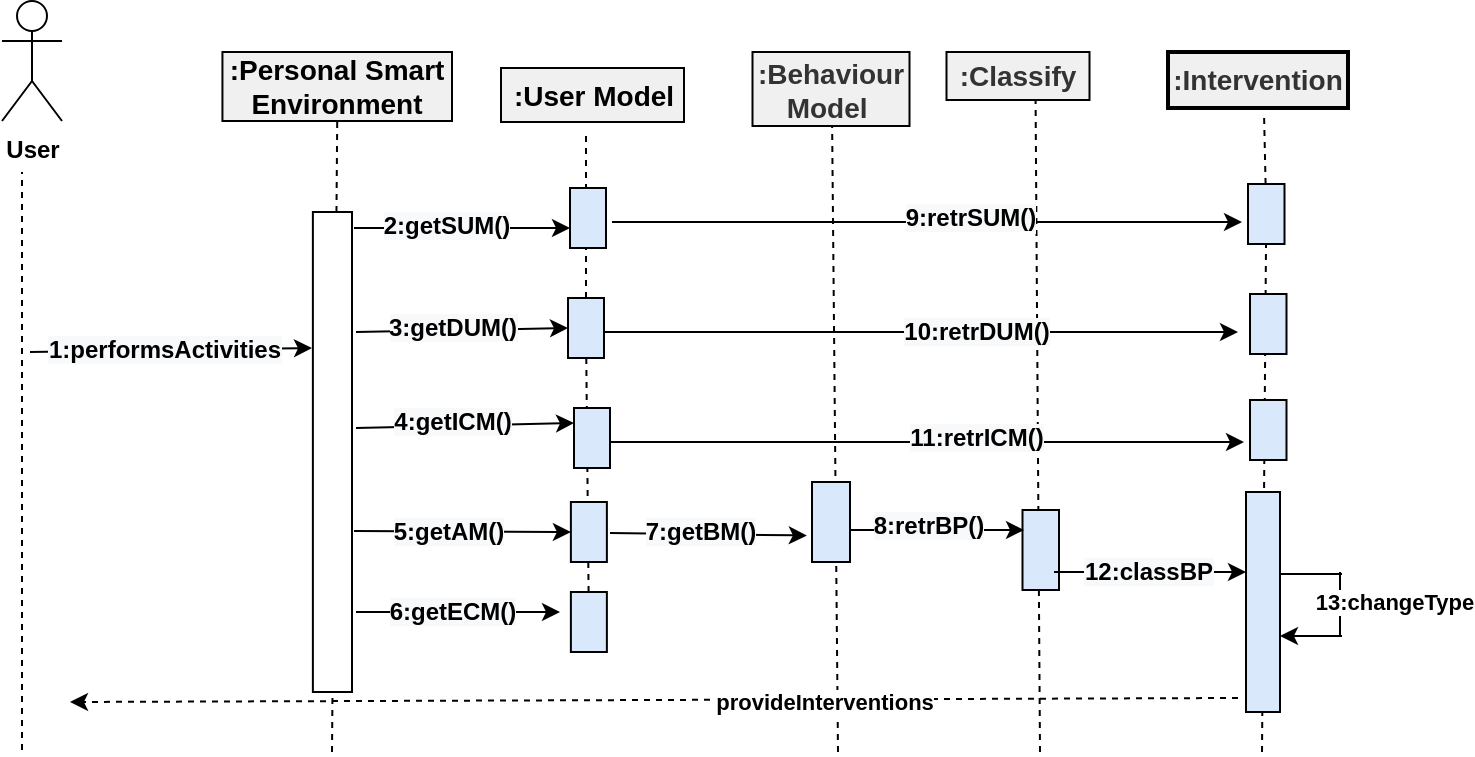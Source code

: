 <mxfile version="20.5.3" type="github">
  <diagram id="zJl_rynMWYwrQdr8I6ij" name="Page-1">
    <mxGraphModel dx="595" dy="378" grid="0" gridSize="10" guides="1" tooltips="1" connect="1" arrows="1" fold="1" page="1" pageScale="1" pageWidth="827" pageHeight="1169" math="0" shadow="0">
      <root>
        <mxCell id="0" />
        <mxCell id="1" parent="0" />
        <mxCell id="iNw-O1oZg3iVebiFY09S-109" value="" style="endArrow=none;html=1;rounded=0;dashed=1;fontStyle=1" edge="1" parent="1" target="iNw-O1oZg3iVebiFY09S-108">
          <mxGeometry width="50" height="50" relative="1" as="geometry">
            <mxPoint x="695" y="1290" as="sourcePoint" />
            <mxPoint x="696" y="970" as="targetPoint" />
          </mxGeometry>
        </mxCell>
        <mxCell id="iNw-O1oZg3iVebiFY09S-58" value="" style="endArrow=none;html=1;rounded=0;dashed=1;startArrow=none;fontStyle=1" edge="1" parent="1" source="iNw-O1oZg3iVebiFY09S-108">
          <mxGeometry width="50" height="50" relative="1" as="geometry">
            <mxPoint x="695" y="1290" as="sourcePoint" />
            <mxPoint x="696" y="970" as="targetPoint" />
          </mxGeometry>
        </mxCell>
        <mxCell id="iNw-O1oZg3iVebiFY09S-32" value="" style="endArrow=none;html=1;rounded=0;dashed=1;fontStyle=1" edge="1" parent="1">
          <mxGeometry width="50" height="50" relative="1" as="geometry">
            <mxPoint x="483" y="1290" as="sourcePoint" />
            <mxPoint x="480" y="970" as="targetPoint" />
          </mxGeometry>
        </mxCell>
        <mxCell id="iNw-O1oZg3iVebiFY09S-1" value="&lt;span&gt;:Personal Smart Environment&lt;/span&gt;" style="rounded=0;whiteSpace=wrap;html=1;fontSize=14;strokeColor=#000000;strokeWidth=1;fillColor=#F0F0F0;fontStyle=1" vertex="1" parent="1">
          <mxGeometry x="175.22" y="940" width="114.78" height="34.5" as="geometry" />
        </mxCell>
        <mxCell id="iNw-O1oZg3iVebiFY09S-2" value="&lt;span&gt;:User Model&lt;/span&gt;" style="rounded=0;whiteSpace=wrap;html=1;fontSize=14;strokeColor=#000000;strokeWidth=1;fillColor=#F0F0F0;fontStyle=1" vertex="1" parent="1">
          <mxGeometry x="314.5" y="948" width="91.5" height="27" as="geometry" />
        </mxCell>
        <mxCell id="iNw-O1oZg3iVebiFY09S-3" value="&lt;span&gt;:Behaviour Model&amp;nbsp;&lt;/span&gt;" style="rounded=0;whiteSpace=wrap;html=1;fontSize=14;strokeColor=#000000;strokeWidth=1;fillColor=#F0F0F0;fontStyle=1;fontColor=#333333;" vertex="1" parent="1">
          <mxGeometry x="440.25" y="940" width="78.5" height="37" as="geometry" />
        </mxCell>
        <mxCell id="iNw-O1oZg3iVebiFY09S-4" value="&lt;span&gt;:Intervention&lt;/span&gt;" style="rounded=0;whiteSpace=wrap;html=1;fontSize=14;strokeColor=#000000;strokeWidth=2;fillColor=#F0F0F0;fontStyle=1;fontColor=#333333;" vertex="1" parent="1">
          <mxGeometry x="648" y="940" width="90" height="28" as="geometry" />
        </mxCell>
        <mxCell id="iNw-O1oZg3iVebiFY09S-5" value="&lt;span&gt;:Classify&lt;/span&gt;" style="rounded=0;whiteSpace=wrap;html=1;fontSize=14;strokeColor=#000000;strokeWidth=1;fillColor=#F0F0F0;fontStyle=1;fontColor=#333333;" vertex="1" parent="1">
          <mxGeometry x="537.25" y="940" width="71.5" height="24" as="geometry" />
        </mxCell>
        <mxCell id="iNw-O1oZg3iVebiFY09S-7" value="User" style="shape=umlActor;verticalLabelPosition=bottom;verticalAlign=top;html=1;outlineConnect=0;fontStyle=1" vertex="1" parent="1">
          <mxGeometry x="65" y="914.5" width="30" height="60" as="geometry" />
        </mxCell>
        <mxCell id="iNw-O1oZg3iVebiFY09S-22" value="" style="endArrow=none;html=1;rounded=0;entryX=0.5;entryY=1;entryDx=0;entryDy=0;dashed=1;fontStyle=1" edge="1" parent="1" target="iNw-O1oZg3iVebiFY09S-1">
          <mxGeometry width="50" height="50" relative="1" as="geometry">
            <mxPoint x="230" y="1290" as="sourcePoint" />
            <mxPoint x="210" y="1010" as="targetPoint" />
          </mxGeometry>
        </mxCell>
        <mxCell id="iNw-O1oZg3iVebiFY09S-26" value="" style="endArrow=none;html=1;rounded=0;dashed=1;startArrow=none;fontStyle=1" edge="1" parent="1" source="iNw-O1oZg3iVebiFY09S-87">
          <mxGeometry width="50" height="50" relative="1" as="geometry">
            <mxPoint x="357" y="1100" as="sourcePoint" />
            <mxPoint x="357" y="980" as="targetPoint" />
          </mxGeometry>
        </mxCell>
        <mxCell id="iNw-O1oZg3iVebiFY09S-25" value="" style="rounded=0;whiteSpace=wrap;html=1;fillColor=#DAE8FC;fontStyle=1" vertex="1" parent="1">
          <mxGeometry x="349" y="1008" width="18" height="30" as="geometry" />
        </mxCell>
        <mxCell id="iNw-O1oZg3iVebiFY09S-31" value="" style="rounded=0;whiteSpace=wrap;html=1;fillColor=#DAE8FC;fontStyle=1" vertex="1" parent="1">
          <mxGeometry x="470" y="1155" width="19" height="40" as="geometry" />
        </mxCell>
        <mxCell id="iNw-O1oZg3iVebiFY09S-43" value="" style="endArrow=classic;html=1;rounded=0;fontStyle=1" edge="1" parent="1">
          <mxGeometry width="50" height="50" relative="1" as="geometry">
            <mxPoint x="241" y="1028" as="sourcePoint" />
            <mxPoint x="349" y="1028" as="targetPoint" />
          </mxGeometry>
        </mxCell>
        <mxCell id="iNw-O1oZg3iVebiFY09S-44" value="&lt;span style=&quot;font-size: 12px; background-color: rgb(248, 249, 250);&quot;&gt;2:getSUM()&lt;/span&gt;" style="edgeLabel;html=1;align=center;verticalAlign=middle;resizable=0;points=[];fontStyle=1" vertex="1" connectable="0" parent="iNw-O1oZg3iVebiFY09S-43">
          <mxGeometry x="0.129" y="-1" relative="1" as="geometry">
            <mxPoint x="-15" y="-2" as="offset" />
          </mxGeometry>
        </mxCell>
        <mxCell id="iNw-O1oZg3iVebiFY09S-48" value="" style="endArrow=none;html=1;rounded=0;entryX=0.623;entryY=1.005;entryDx=0;entryDy=0;dashed=1;entryPerimeter=0;fontStyle=1" edge="1" parent="1" target="iNw-O1oZg3iVebiFY09S-5">
          <mxGeometry width="50" height="50" relative="1" as="geometry">
            <mxPoint x="584" y="1290" as="sourcePoint" />
            <mxPoint x="589.75" y="964" as="targetPoint" />
          </mxGeometry>
        </mxCell>
        <mxCell id="iNw-O1oZg3iVebiFY09S-47" value="" style="rounded=0;whiteSpace=wrap;html=1;fillColor=#DAE8FC;fontStyle=1" vertex="1" parent="1">
          <mxGeometry x="575.25" y="1169" width="18.25" height="40" as="geometry" />
        </mxCell>
        <mxCell id="iNw-O1oZg3iVebiFY09S-53" value="" style="endArrow=classic;html=1;rounded=0;fontStyle=1" edge="1" parent="1">
          <mxGeometry width="50" height="50" relative="1" as="geometry">
            <mxPoint x="489" y="1179" as="sourcePoint" />
            <mxPoint x="576" y="1179" as="targetPoint" />
          </mxGeometry>
        </mxCell>
        <mxCell id="iNw-O1oZg3iVebiFY09S-54" value="&lt;span style=&quot;font-size: 12px; background-color: rgb(248, 249, 250);&quot;&gt;8:retrBP()&lt;/span&gt;" style="edgeLabel;html=1;align=center;verticalAlign=middle;resizable=0;points=[];fontStyle=1" vertex="1" connectable="0" parent="iNw-O1oZg3iVebiFY09S-53">
          <mxGeometry x="0.129" y="-1" relative="1" as="geometry">
            <mxPoint x="-10" y="-3" as="offset" />
          </mxGeometry>
        </mxCell>
        <mxCell id="iNw-O1oZg3iVebiFY09S-55" value="" style="endArrow=classic;html=1;rounded=0;fontStyle=1" edge="1" parent="1">
          <mxGeometry width="50" height="50" relative="1" as="geometry">
            <mxPoint x="591" y="1200" as="sourcePoint" />
            <mxPoint x="687" y="1200" as="targetPoint" />
            <Array as="points">
              <mxPoint x="629" y="1200" />
            </Array>
          </mxGeometry>
        </mxCell>
        <mxCell id="iNw-O1oZg3iVebiFY09S-56" value="&lt;span style=&quot;font-size: 12px; background-color: rgb(248, 249, 250);&quot;&gt;12:classBP&lt;/span&gt;" style="edgeLabel;html=1;align=center;verticalAlign=middle;resizable=0;points=[];fontStyle=1" vertex="1" connectable="0" parent="iNw-O1oZg3iVebiFY09S-55">
          <mxGeometry x="0.129" y="-1" relative="1" as="geometry">
            <mxPoint x="-7" y="-1" as="offset" />
          </mxGeometry>
        </mxCell>
        <mxCell id="iNw-O1oZg3iVebiFY09S-57" value="" style="rounded=0;whiteSpace=wrap;html=1;fillColor=#DAE8FC;fontStyle=1" vertex="1" parent="1">
          <mxGeometry x="687" y="1160" width="17" height="110" as="geometry" />
        </mxCell>
        <mxCell id="iNw-O1oZg3iVebiFY09S-59" value="" style="endArrow=classic;html=1;rounded=0;dashed=1;fontStyle=1" edge="1" parent="1">
          <mxGeometry width="50" height="50" relative="1" as="geometry">
            <mxPoint x="683" y="1263" as="sourcePoint" />
            <mxPoint x="99" y="1265" as="targetPoint" />
          </mxGeometry>
        </mxCell>
        <mxCell id="iNw-O1oZg3iVebiFY09S-60" value="provideInterventions" style="edgeLabel;html=1;align=center;verticalAlign=middle;resizable=0;points=[];fontStyle=1" vertex="1" connectable="0" parent="iNw-O1oZg3iVebiFY09S-59">
          <mxGeometry x="-0.388" y="1" relative="1" as="geometry">
            <mxPoint x="-29" as="offset" />
          </mxGeometry>
        </mxCell>
        <mxCell id="iNw-O1oZg3iVebiFY09S-68" value="" style="endArrow=classic;html=1;rounded=0;fontStyle=1" edge="1" parent="1">
          <mxGeometry width="50" height="50" relative="1" as="geometry">
            <mxPoint x="79" y="1090" as="sourcePoint" />
            <mxPoint x="220" y="1088" as="targetPoint" />
          </mxGeometry>
        </mxCell>
        <mxCell id="iNw-O1oZg3iVebiFY09S-69" value="&lt;span style=&quot;font-size: 12px; background-color: rgb(248, 249, 250);&quot;&gt;1:performsActivities&lt;/span&gt;" style="edgeLabel;html=1;align=center;verticalAlign=middle;resizable=0;points=[];fontStyle=1" vertex="1" connectable="0" parent="iNw-O1oZg3iVebiFY09S-68">
          <mxGeometry x="0.129" y="-1" relative="1" as="geometry">
            <mxPoint x="-13" y="-1" as="offset" />
          </mxGeometry>
        </mxCell>
        <mxCell id="iNw-O1oZg3iVebiFY09S-75" value="" style="endArrow=none;html=1;rounded=0;exitX=1;exitY=0.25;exitDx=0;exitDy=0;fontStyle=1" edge="1" parent="1">
          <mxGeometry width="50" height="50" relative="1" as="geometry">
            <mxPoint x="704" y="1201" as="sourcePoint" />
            <mxPoint x="735" y="1201" as="targetPoint" />
          </mxGeometry>
        </mxCell>
        <mxCell id="iNw-O1oZg3iVebiFY09S-76" value="13:changeType" style="endArrow=none;html=1;rounded=0;fontStyle=1" edge="1" parent="1">
          <mxGeometry x="-0.062" y="27" width="50" height="50" relative="1" as="geometry">
            <mxPoint x="734" y="1200" as="sourcePoint" />
            <mxPoint x="734" y="1232" as="targetPoint" />
            <mxPoint as="offset" />
          </mxGeometry>
        </mxCell>
        <mxCell id="iNw-O1oZg3iVebiFY09S-77" value="" style="endArrow=classic;html=1;rounded=0;fontStyle=1" edge="1" parent="1">
          <mxGeometry width="50" height="50" relative="1" as="geometry">
            <mxPoint x="735" y="1232" as="sourcePoint" />
            <mxPoint x="704" y="1232" as="targetPoint" />
          </mxGeometry>
        </mxCell>
        <mxCell id="iNw-O1oZg3iVebiFY09S-78" value="" style="endArrow=none;html=1;rounded=0;dashed=1;fontStyle=1" edge="1" parent="1">
          <mxGeometry width="50" height="50" relative="1" as="geometry">
            <mxPoint x="75" y="1289" as="sourcePoint" />
            <mxPoint x="75" y="1000" as="targetPoint" />
          </mxGeometry>
        </mxCell>
        <mxCell id="iNw-O1oZg3iVebiFY09S-79" value="" style="endArrow=classic;html=1;rounded=0;fontStyle=1;entryX=0;entryY=0.5;entryDx=0;entryDy=0;" edge="1" parent="1" target="iNw-O1oZg3iVebiFY09S-87">
          <mxGeometry width="50" height="50" relative="1" as="geometry">
            <mxPoint x="242" y="1080" as="sourcePoint" />
            <mxPoint x="372" y="1080" as="targetPoint" />
          </mxGeometry>
        </mxCell>
        <mxCell id="iNw-O1oZg3iVebiFY09S-80" value="&lt;span style=&quot;font-size: 12px; background-color: rgb(248, 249, 250);&quot;&gt;3:getDUM()&lt;/span&gt;" style="edgeLabel;html=1;align=center;verticalAlign=middle;resizable=0;points=[];fontStyle=1" vertex="1" connectable="0" parent="iNw-O1oZg3iVebiFY09S-79">
          <mxGeometry x="0.129" y="-1" relative="1" as="geometry">
            <mxPoint x="-12" y="-2" as="offset" />
          </mxGeometry>
        </mxCell>
        <mxCell id="iNw-O1oZg3iVebiFY09S-83" value="" style="endArrow=classic;html=1;rounded=0;fontStyle=1;entryX=0;entryY=0.5;entryDx=0;entryDy=0;" edge="1" parent="1" target="iNw-O1oZg3iVebiFY09S-93">
          <mxGeometry width="50" height="50" relative="1" as="geometry">
            <mxPoint x="241" y="1179.5" as="sourcePoint" />
            <mxPoint x="371" y="1179.5" as="targetPoint" />
          </mxGeometry>
        </mxCell>
        <mxCell id="iNw-O1oZg3iVebiFY09S-84" value="&lt;span style=&quot;font-size: 12px; background-color: rgb(248, 249, 250);&quot;&gt;5:getAM()&lt;/span&gt;" style="edgeLabel;html=1;align=center;verticalAlign=middle;resizable=0;points=[];fontStyle=1" vertex="1" connectable="0" parent="iNw-O1oZg3iVebiFY09S-83">
          <mxGeometry x="0.129" y="-1" relative="1" as="geometry">
            <mxPoint x="-14" y="-1" as="offset" />
          </mxGeometry>
        </mxCell>
        <mxCell id="iNw-O1oZg3iVebiFY09S-85" value="" style="endArrow=classic;html=1;rounded=0;fontStyle=1;entryX=0;entryY=0.25;entryDx=0;entryDy=0;" edge="1" parent="1" target="iNw-O1oZg3iVebiFY09S-90">
          <mxGeometry width="50" height="50" relative="1" as="geometry">
            <mxPoint x="242" y="1128" as="sourcePoint" />
            <mxPoint x="372" y="1128" as="targetPoint" />
          </mxGeometry>
        </mxCell>
        <mxCell id="iNw-O1oZg3iVebiFY09S-86" value="&lt;span style=&quot;font-size: 12px; background-color: rgb(248, 249, 250);&quot;&gt;4:getICM()&lt;/span&gt;" style="edgeLabel;html=1;align=center;verticalAlign=middle;resizable=0;points=[];fontStyle=1" vertex="1" connectable="0" parent="iNw-O1oZg3iVebiFY09S-85">
          <mxGeometry x="0.129" y="-1" relative="1" as="geometry">
            <mxPoint x="-14" y="-3" as="offset" />
          </mxGeometry>
        </mxCell>
        <mxCell id="iNw-O1oZg3iVebiFY09S-87" value="" style="rounded=0;whiteSpace=wrap;html=1;fillColor=#DAE8FC;fontStyle=1" vertex="1" parent="1">
          <mxGeometry x="348" y="1063" width="18" height="30" as="geometry" />
        </mxCell>
        <mxCell id="iNw-O1oZg3iVebiFY09S-88" value="" style="endArrow=none;html=1;rounded=0;dashed=1;startArrow=none;fontStyle=1" edge="1" parent="1" source="iNw-O1oZg3iVebiFY09S-94" target="iNw-O1oZg3iVebiFY09S-87">
          <mxGeometry width="50" height="50" relative="1" as="geometry">
            <mxPoint x="357" y="1240" as="sourcePoint" />
            <mxPoint x="357" y="983" as="targetPoint" />
          </mxGeometry>
        </mxCell>
        <mxCell id="iNw-O1oZg3iVebiFY09S-90" value="" style="rounded=0;whiteSpace=wrap;html=1;fillColor=#DAE8FC;fontStyle=1" vertex="1" parent="1">
          <mxGeometry x="351" y="1118" width="18" height="30" as="geometry" />
        </mxCell>
        <mxCell id="iNw-O1oZg3iVebiFY09S-91" value="" style="endArrow=classic;html=1;rounded=0;fontStyle=1;" edge="1" parent="1">
          <mxGeometry width="50" height="50" relative="1" as="geometry">
            <mxPoint x="242" y="1220" as="sourcePoint" />
            <mxPoint x="344" y="1220" as="targetPoint" />
          </mxGeometry>
        </mxCell>
        <mxCell id="iNw-O1oZg3iVebiFY09S-92" value="&lt;span style=&quot;font-size: 12px; background-color: rgb(248, 249, 250);&quot;&gt;6:getECM()&lt;/span&gt;" style="edgeLabel;html=1;align=center;verticalAlign=middle;resizable=0;points=[];fontStyle=1" vertex="1" connectable="0" parent="iNw-O1oZg3iVebiFY09S-91">
          <mxGeometry x="0.129" y="-1" relative="1" as="geometry">
            <mxPoint x="-10" y="-1" as="offset" />
          </mxGeometry>
        </mxCell>
        <mxCell id="iNw-O1oZg3iVebiFY09S-93" value="" style="rounded=0;whiteSpace=wrap;html=1;fillColor=#DAE8FC;fontStyle=1" vertex="1" parent="1">
          <mxGeometry x="349.44" y="1165" width="18" height="30" as="geometry" />
        </mxCell>
        <mxCell id="iNw-O1oZg3iVebiFY09S-94" value="" style="rounded=0;whiteSpace=wrap;html=1;fillColor=#DAE8FC;fontStyle=1" vertex="1" parent="1">
          <mxGeometry x="349.44" y="1210" width="18" height="30" as="geometry" />
        </mxCell>
        <mxCell id="iNw-O1oZg3iVebiFY09S-95" value="" style="endArrow=none;html=1;rounded=0;dashed=1;fontStyle=1" edge="1" parent="1" target="iNw-O1oZg3iVebiFY09S-94">
          <mxGeometry width="50" height="50" relative="1" as="geometry">
            <mxPoint x="357" y="1240" as="sourcePoint" />
            <mxPoint x="357" y="1093" as="targetPoint" />
          </mxGeometry>
        </mxCell>
        <mxCell id="iNw-O1oZg3iVebiFY09S-96" value="" style="endArrow=classic;html=1;rounded=0;entryX=-0.084;entryY=0.669;entryDx=0;entryDy=0;entryPerimeter=0;fontStyle=1" edge="1" parent="1">
          <mxGeometry width="50" height="50" relative="1" as="geometry">
            <mxPoint x="369" y="1180.5" as="sourcePoint" />
            <mxPoint x="467.404" y="1181.76" as="targetPoint" />
          </mxGeometry>
        </mxCell>
        <mxCell id="iNw-O1oZg3iVebiFY09S-97" value="&lt;span style=&quot;font-size: 12px; background-color: rgb(248, 249, 250);&quot;&gt;7:getBM()&lt;/span&gt;" style="edgeLabel;html=1;align=center;verticalAlign=middle;resizable=0;points=[];fontStyle=1" vertex="1" connectable="0" parent="iNw-O1oZg3iVebiFY09S-96">
          <mxGeometry x="0.129" y="-1" relative="1" as="geometry">
            <mxPoint x="-11" y="-2" as="offset" />
          </mxGeometry>
        </mxCell>
        <mxCell id="iNw-O1oZg3iVebiFY09S-21" value="" style="rounded=0;whiteSpace=wrap;html=1;fontStyle=1" vertex="1" parent="1">
          <mxGeometry x="220.44" y="1020" width="19.56" height="240" as="geometry" />
        </mxCell>
        <mxCell id="iNw-O1oZg3iVebiFY09S-102" value="" style="endArrow=classic;html=1;rounded=0;fontStyle=1" edge="1" parent="1">
          <mxGeometry width="50" height="50" relative="1" as="geometry">
            <mxPoint x="370" y="1025" as="sourcePoint" />
            <mxPoint x="685" y="1025" as="targetPoint" />
          </mxGeometry>
        </mxCell>
        <mxCell id="iNw-O1oZg3iVebiFY09S-103" value="&lt;span style=&quot;font-size: 12px; background-color: rgb(248, 249, 250);&quot;&gt;9:retrSUM()&lt;/span&gt;" style="edgeLabel;html=1;align=center;verticalAlign=middle;resizable=0;points=[];fontStyle=1" vertex="1" connectable="0" parent="iNw-O1oZg3iVebiFY09S-102">
          <mxGeometry x="0.129" y="-1" relative="1" as="geometry">
            <mxPoint x="1" y="-3" as="offset" />
          </mxGeometry>
        </mxCell>
        <mxCell id="iNw-O1oZg3iVebiFY09S-104" value="" style="endArrow=classic;html=1;rounded=0;fontStyle=1" edge="1" parent="1">
          <mxGeometry width="50" height="50" relative="1" as="geometry">
            <mxPoint x="366" y="1080" as="sourcePoint" />
            <mxPoint x="683" y="1080" as="targetPoint" />
          </mxGeometry>
        </mxCell>
        <mxCell id="iNw-O1oZg3iVebiFY09S-105" value="&lt;span style=&quot;font-size: 12px; background-color: rgb(248, 249, 250);&quot;&gt;10:retrDUM()&lt;/span&gt;" style="edgeLabel;html=1;align=center;verticalAlign=middle;resizable=0;points=[];fontStyle=1" vertex="1" connectable="0" parent="iNw-O1oZg3iVebiFY09S-104">
          <mxGeometry x="0.129" y="-1" relative="1" as="geometry">
            <mxPoint x="7" y="-1" as="offset" />
          </mxGeometry>
        </mxCell>
        <mxCell id="iNw-O1oZg3iVebiFY09S-106" value="" style="endArrow=classic;html=1;rounded=0;fontStyle=1;" edge="1" parent="1">
          <mxGeometry width="50" height="50" relative="1" as="geometry">
            <mxPoint x="369" y="1135" as="sourcePoint" />
            <mxPoint x="686" y="1135" as="targetPoint" />
          </mxGeometry>
        </mxCell>
        <mxCell id="iNw-O1oZg3iVebiFY09S-107" value="&lt;span style=&quot;font-size: 12px; background-color: rgb(248, 249, 250);&quot;&gt;11:retrICM()&lt;/span&gt;" style="edgeLabel;html=1;align=center;verticalAlign=middle;resizable=0;points=[];fontStyle=1" vertex="1" connectable="0" parent="iNw-O1oZg3iVebiFY09S-106">
          <mxGeometry x="0.129" y="-1" relative="1" as="geometry">
            <mxPoint x="4" y="-3" as="offset" />
          </mxGeometry>
        </mxCell>
        <mxCell id="iNw-O1oZg3iVebiFY09S-108" value="" style="rounded=0;whiteSpace=wrap;html=1;fillColor=#DAE8FC;fontStyle=1" vertex="1" parent="1">
          <mxGeometry x="688" y="1006" width="18.25" height="30" as="geometry" />
        </mxCell>
        <mxCell id="iNw-O1oZg3iVebiFY09S-110" value="" style="rounded=0;whiteSpace=wrap;html=1;fillColor=#DAE8FC;fontStyle=1" vertex="1" parent="1">
          <mxGeometry x="689" y="1061" width="18.25" height="30" as="geometry" />
        </mxCell>
        <mxCell id="iNw-O1oZg3iVebiFY09S-111" value="" style="rounded=0;whiteSpace=wrap;html=1;fillColor=#DAE8FC;fontStyle=1" vertex="1" parent="1">
          <mxGeometry x="689" y="1114" width="18.25" height="30" as="geometry" />
        </mxCell>
      </root>
    </mxGraphModel>
  </diagram>
</mxfile>
